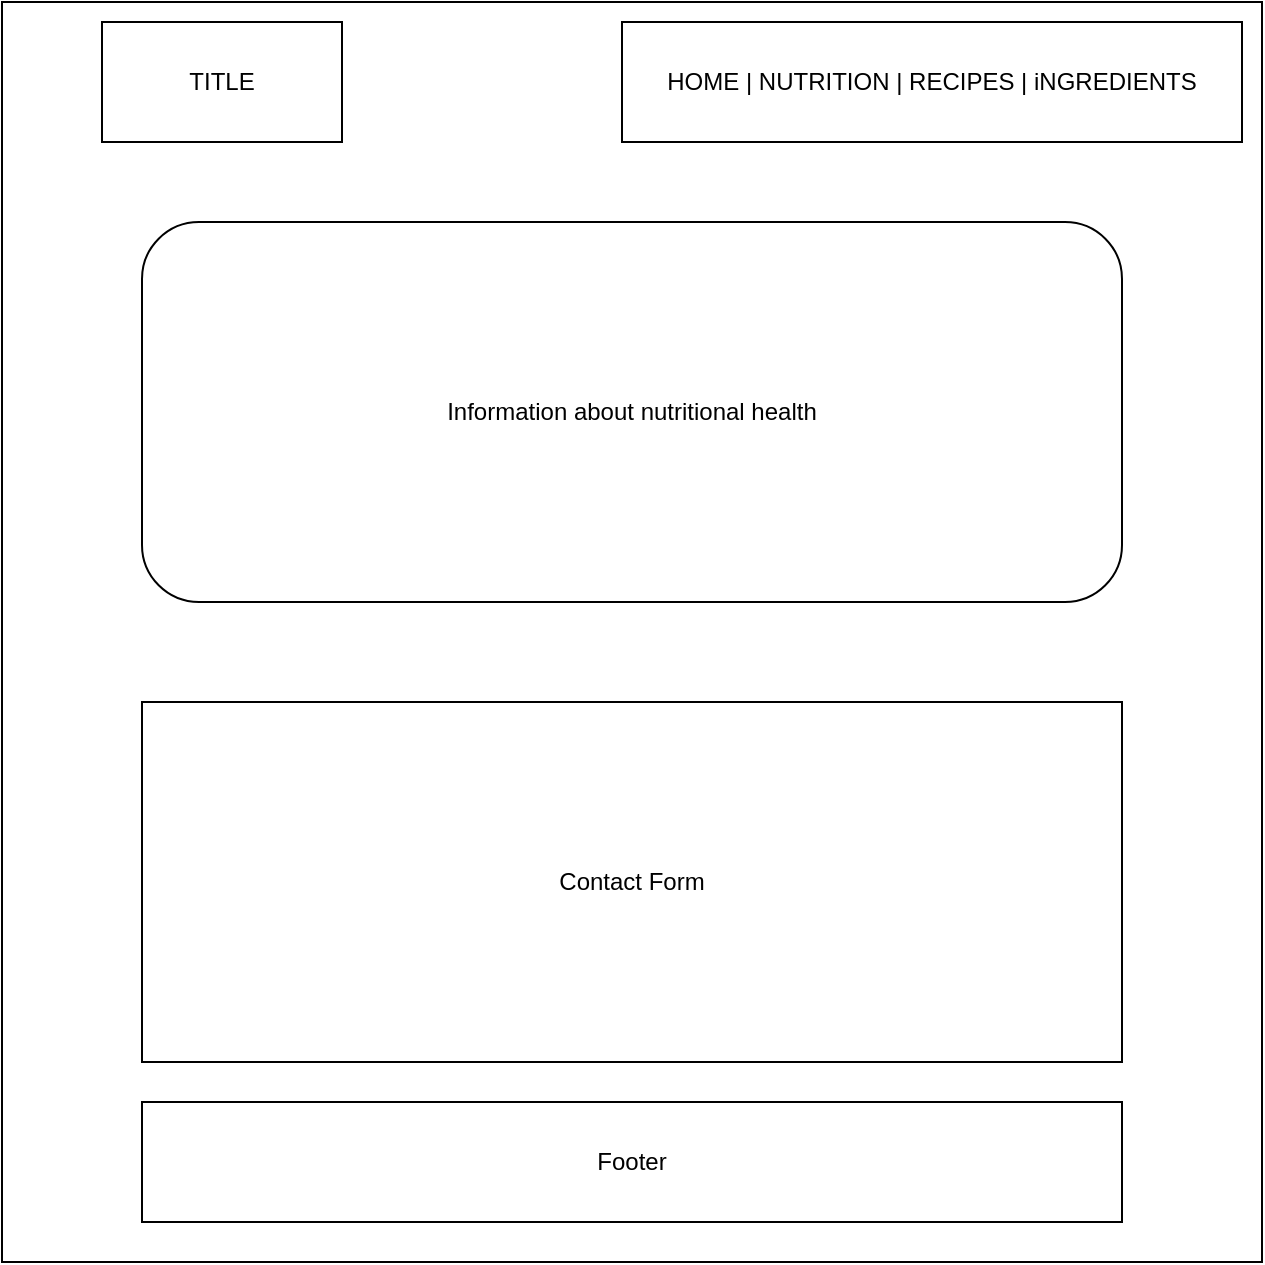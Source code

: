 <mxfile version="25.0.3">
  <diagram name="Page-1" id="2cc2dc42-3aac-f2a9-1cec-7a8b7cbee084">
    <mxGraphModel dx="2647" dy="2377" grid="1" gridSize="10" guides="1" tooltips="1" connect="1" arrows="1" fold="1" page="1" pageScale="1" pageWidth="1100" pageHeight="850" background="none" math="0" shadow="0">
      <root>
        <mxCell id="0" />
        <mxCell id="1" parent="0" />
        <mxCell id="VC68-qOmvCR6OxHIiqnw-1" value="" style="whiteSpace=wrap;html=1;aspect=fixed;" vertex="1" parent="1">
          <mxGeometry x="80" y="-830" width="630" height="630" as="geometry" />
        </mxCell>
        <mxCell id="VC68-qOmvCR6OxHIiqnw-2" value="HOME | NUTRITION | RECIPES | iNGREDIENTS" style="rounded=0;whiteSpace=wrap;html=1;" vertex="1" parent="1">
          <mxGeometry x="390" y="-820" width="310" height="60" as="geometry" />
        </mxCell>
        <mxCell id="VC68-qOmvCR6OxHIiqnw-3" value="TITLE" style="rounded=0;whiteSpace=wrap;html=1;" vertex="1" parent="1">
          <mxGeometry x="130" y="-820" width="120" height="60" as="geometry" />
        </mxCell>
        <mxCell id="VC68-qOmvCR6OxHIiqnw-5" value="Information about nutritional health" style="rounded=1;whiteSpace=wrap;html=1;" vertex="1" parent="1">
          <mxGeometry x="150" y="-720" width="490" height="190" as="geometry" />
        </mxCell>
        <mxCell id="VC68-qOmvCR6OxHIiqnw-6" value="Contact Form" style="rounded=0;whiteSpace=wrap;html=1;" vertex="1" parent="1">
          <mxGeometry x="150" y="-480" width="490" height="180" as="geometry" />
        </mxCell>
        <mxCell id="VC68-qOmvCR6OxHIiqnw-7" value="Footer" style="rounded=0;whiteSpace=wrap;html=1;" vertex="1" parent="1">
          <mxGeometry x="150" y="-280" width="490" height="60" as="geometry" />
        </mxCell>
      </root>
    </mxGraphModel>
  </diagram>
</mxfile>
